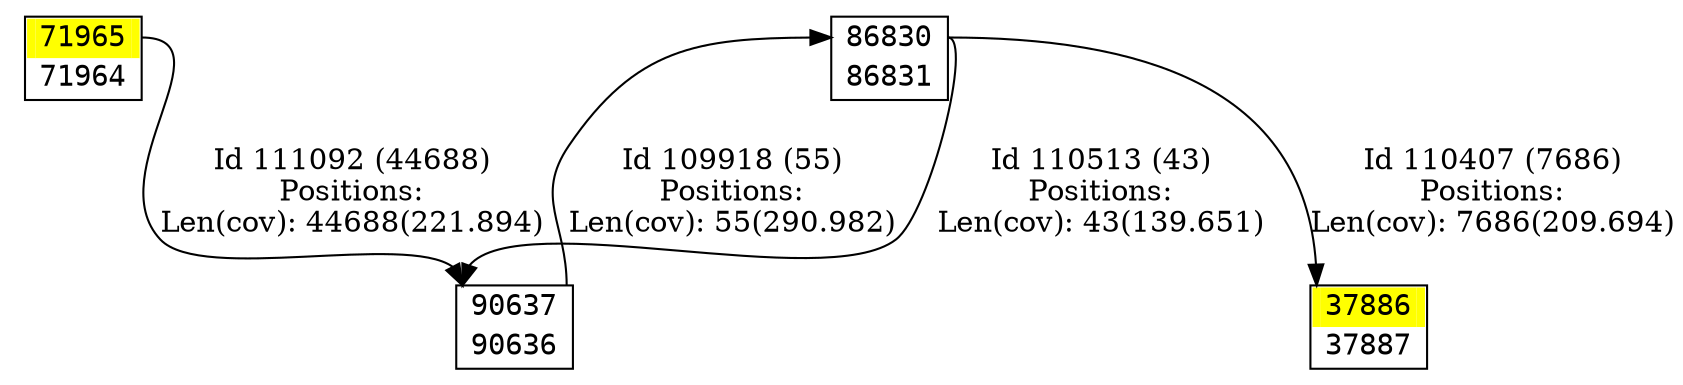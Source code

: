 digraph graph_picture {
node[fontname=<Courier> ,penwidth=<1.8> ,shape=<plaintext> ]
vertex_37886_37887[label=<<TABLE BORDER="1" CELLSPACING="0" >
<TR><TD BORDER="0" PORT = "port_37886_in" color="yellow" bgcolor="yellow" ></TD><TD BORDER="0" color="yellow" bgcolor="yellow" >37886</TD><TD BORDER="0" PORT = "port_37886_out" color="yellow" bgcolor="yellow" ></TD></TR>
<TR><TD BORDER="0" PORT = "port_37887_out" color="white" bgcolor="white" ></TD><TD BORDER="0" color="white" bgcolor="white" >37887</TD><TD BORDER="0" PORT = "port_37887_in" color="white" bgcolor="white" ></TD></TR>
</TABLE>> ,color=<black> ,URL=</vertex/37886.svg> ]
vertex_71964_71965[label=<<TABLE BORDER="1" CELLSPACING="0" >
<TR><TD BORDER="0" PORT = "port_71965_in" color="yellow" bgcolor="yellow" ></TD><TD BORDER="0" color="yellow" bgcolor="yellow" >71965</TD><TD BORDER="0" PORT = "port_71965_out" color="yellow" bgcolor="yellow" ></TD></TR>
<TR><TD BORDER="0" PORT = "port_71964_out" color="white" bgcolor="white" ></TD><TD BORDER="0" color="white" bgcolor="white" >71964</TD><TD BORDER="0" PORT = "port_71964_in" color="white" bgcolor="white" ></TD></TR>
</TABLE>> ,color=<black> ,URL=</vertex/71965.svg> ]
vertex_86830_86831[label=<<TABLE BORDER="1" CELLSPACING="0" >
<TR><TD BORDER="0" PORT = "port_86830_in" color="white" bgcolor="white" ></TD><TD BORDER="0" color="white" bgcolor="white" >86830</TD><TD BORDER="0" PORT = "port_86830_out" color="white" bgcolor="white" ></TD></TR>
<TR><TD BORDER="0" PORT = "port_86831_out" color="white" bgcolor="white" ></TD><TD BORDER="0" color="white" bgcolor="white" >86831</TD><TD BORDER="0" PORT = "port_86831_in" color="white" bgcolor="white" ></TD></TR>
</TABLE>> ,color=<black> ,URL=</vertex/86830.svg> ]
vertex_90636_90637[label=<<TABLE BORDER="1" CELLSPACING="0" >
<TR><TD BORDER="0" PORT = "port_90637_in" color="white" bgcolor="white" ></TD><TD BORDER="0" color="white" bgcolor="white" >90637</TD><TD BORDER="0" PORT = "port_90637_out" color="white" bgcolor="white" ></TD></TR>
<TR><TD BORDER="0" PORT = "port_90636_out" color="white" bgcolor="white" ></TD><TD BORDER="0" color="white" bgcolor="white" >90636</TD><TD BORDER="0" PORT = "port_90636_in" color="white" bgcolor="white" ></TD></TR>
</TABLE>> ,color=<black> ,URL=</vertex/90637.svg> ]
vertex_90636_90637:port_90637_out->vertex_86830_86831:port_86830_in[label="Id 109918 (55)\nPositions:\nLen(cov): 55(290.982)" ,color=<black> ]
vertex_86830_86831:port_86830_out->vertex_37886_37887:port_37886_in[label="Id 110407 (7686)\nPositions:\nLen(cov): 7686(209.694)" ,color=<black> ]
vertex_86830_86831:port_86830_out->vertex_90636_90637:port_90637_in[label="Id 110513 (43)\nPositions:\nLen(cov): 43(139.651)" ,color=<black> ]
vertex_71964_71965:port_71965_out->vertex_90636_90637:port_90637_in[label="Id 111092 (44688)\nPositions:\nLen(cov): 44688(221.894)" ,color=<black> ]
}
